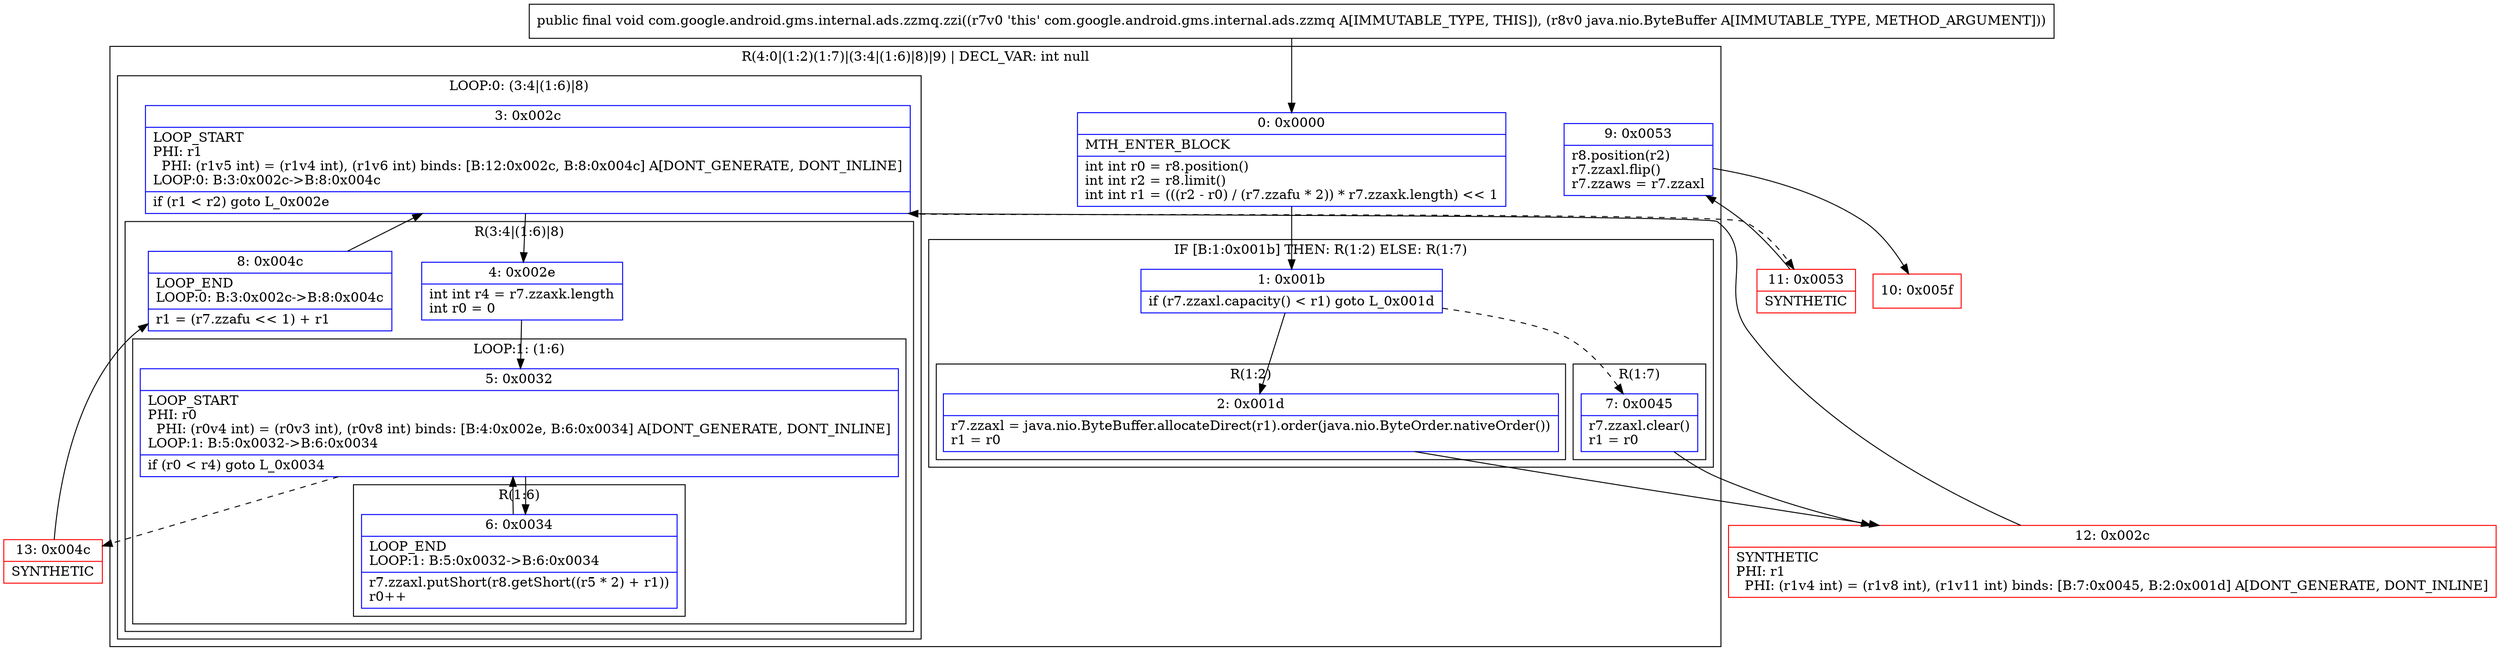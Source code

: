 digraph "CFG forcom.google.android.gms.internal.ads.zzmq.zzi(Ljava\/nio\/ByteBuffer;)V" {
subgraph cluster_Region_932337984 {
label = "R(4:0|(1:2)(1:7)|(3:4|(1:6)|8)|9) | DECL_VAR: int null\l";
node [shape=record,color=blue];
Node_0 [shape=record,label="{0\:\ 0x0000|MTH_ENTER_BLOCK\l|int int r0 = r8.position()\lint int r2 = r8.limit()\lint int r1 = (((r2 \- r0) \/ (r7.zzafu * 2)) * r7.zzaxk.length) \<\< 1\l}"];
subgraph cluster_IfRegion_1560712496 {
label = "IF [B:1:0x001b] THEN: R(1:2) ELSE: R(1:7)";
node [shape=record,color=blue];
Node_1 [shape=record,label="{1\:\ 0x001b|if (r7.zzaxl.capacity() \< r1) goto L_0x001d\l}"];
subgraph cluster_Region_1578438552 {
label = "R(1:2)";
node [shape=record,color=blue];
Node_2 [shape=record,label="{2\:\ 0x001d|r7.zzaxl = java.nio.ByteBuffer.allocateDirect(r1).order(java.nio.ByteOrder.nativeOrder())\lr1 = r0\l}"];
}
subgraph cluster_Region_1841774529 {
label = "R(1:7)";
node [shape=record,color=blue];
Node_7 [shape=record,label="{7\:\ 0x0045|r7.zzaxl.clear()\lr1 = r0\l}"];
}
}
subgraph cluster_LoopRegion_2029751094 {
label = "LOOP:0: (3:4|(1:6)|8)";
node [shape=record,color=blue];
Node_3 [shape=record,label="{3\:\ 0x002c|LOOP_START\lPHI: r1 \l  PHI: (r1v5 int) = (r1v4 int), (r1v6 int) binds: [B:12:0x002c, B:8:0x004c] A[DONT_GENERATE, DONT_INLINE]\lLOOP:0: B:3:0x002c\-\>B:8:0x004c\l|if (r1 \< r2) goto L_0x002e\l}"];
subgraph cluster_Region_723073223 {
label = "R(3:4|(1:6)|8)";
node [shape=record,color=blue];
Node_4 [shape=record,label="{4\:\ 0x002e|int int r4 = r7.zzaxk.length\lint r0 = 0\l}"];
subgraph cluster_LoopRegion_841355375 {
label = "LOOP:1: (1:6)";
node [shape=record,color=blue];
Node_5 [shape=record,label="{5\:\ 0x0032|LOOP_START\lPHI: r0 \l  PHI: (r0v4 int) = (r0v3 int), (r0v8 int) binds: [B:4:0x002e, B:6:0x0034] A[DONT_GENERATE, DONT_INLINE]\lLOOP:1: B:5:0x0032\-\>B:6:0x0034\l|if (r0 \< r4) goto L_0x0034\l}"];
subgraph cluster_Region_2146710354 {
label = "R(1:6)";
node [shape=record,color=blue];
Node_6 [shape=record,label="{6\:\ 0x0034|LOOP_END\lLOOP:1: B:5:0x0032\-\>B:6:0x0034\l|r7.zzaxl.putShort(r8.getShort((r5 * 2) + r1))\lr0++\l}"];
}
}
Node_8 [shape=record,label="{8\:\ 0x004c|LOOP_END\lLOOP:0: B:3:0x002c\-\>B:8:0x004c\l|r1 = (r7.zzafu \<\< 1) + r1\l}"];
}
}
Node_9 [shape=record,label="{9\:\ 0x0053|r8.position(r2)\lr7.zzaxl.flip()\lr7.zzaws = r7.zzaxl\l}"];
}
Node_10 [shape=record,color=red,label="{10\:\ 0x005f}"];
Node_11 [shape=record,color=red,label="{11\:\ 0x0053|SYNTHETIC\l}"];
Node_12 [shape=record,color=red,label="{12\:\ 0x002c|SYNTHETIC\lPHI: r1 \l  PHI: (r1v4 int) = (r1v8 int), (r1v11 int) binds: [B:7:0x0045, B:2:0x001d] A[DONT_GENERATE, DONT_INLINE]\l}"];
Node_13 [shape=record,color=red,label="{13\:\ 0x004c|SYNTHETIC\l}"];
MethodNode[shape=record,label="{public final void com.google.android.gms.internal.ads.zzmq.zzi((r7v0 'this' com.google.android.gms.internal.ads.zzmq A[IMMUTABLE_TYPE, THIS]), (r8v0 java.nio.ByteBuffer A[IMMUTABLE_TYPE, METHOD_ARGUMENT])) }"];
MethodNode -> Node_0;
Node_0 -> Node_1;
Node_1 -> Node_2;
Node_1 -> Node_7[style=dashed];
Node_2 -> Node_12;
Node_7 -> Node_12;
Node_3 -> Node_4;
Node_3 -> Node_11[style=dashed];
Node_4 -> Node_5;
Node_5 -> Node_6;
Node_5 -> Node_13[style=dashed];
Node_6 -> Node_5;
Node_8 -> Node_3;
Node_9 -> Node_10;
Node_11 -> Node_9;
Node_12 -> Node_3;
Node_13 -> Node_8;
}

